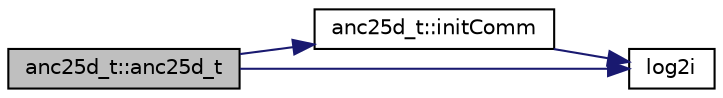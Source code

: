 digraph "anc25d_t::anc25d_t"
{
 // LATEX_PDF_SIZE
  edge [fontname="Helvetica",fontsize="10",labelfontname="Helvetica",labelfontsize="10"];
  node [fontname="Helvetica",fontsize="10",shape=record];
  rankdir="LR";
  Node1 [label="anc25d_t::anc25d_t",height=0.2,width=0.4,color="black", fillcolor="grey75", style="filled", fontcolor="black",tooltip=" "];
  Node1 -> Node2 [color="midnightblue",fontsize="10",style="solid",fontname="Helvetica"];
  Node2 [label="anc25d_t::initComm",height=0.2,width=0.4,color="black", fillcolor="white", style="filled",URL="$structanc25d__t.html#a0cab5e3f44d89058982abcfcce937698",tooltip=" "];
  Node2 -> Node3 [color="midnightblue",fontsize="10",style="solid",fontname="Helvetica"];
  Node3 [label="log2i",height=0.2,width=0.4,color="black", fillcolor="white", style="filled",URL="$superlu__defs_8h.html#a136c4bd713589ca86dffdc11ae5477ea",tooltip=" "];
  Node1 -> Node3 [color="midnightblue",fontsize="10",style="solid",fontname="Helvetica"];
}
